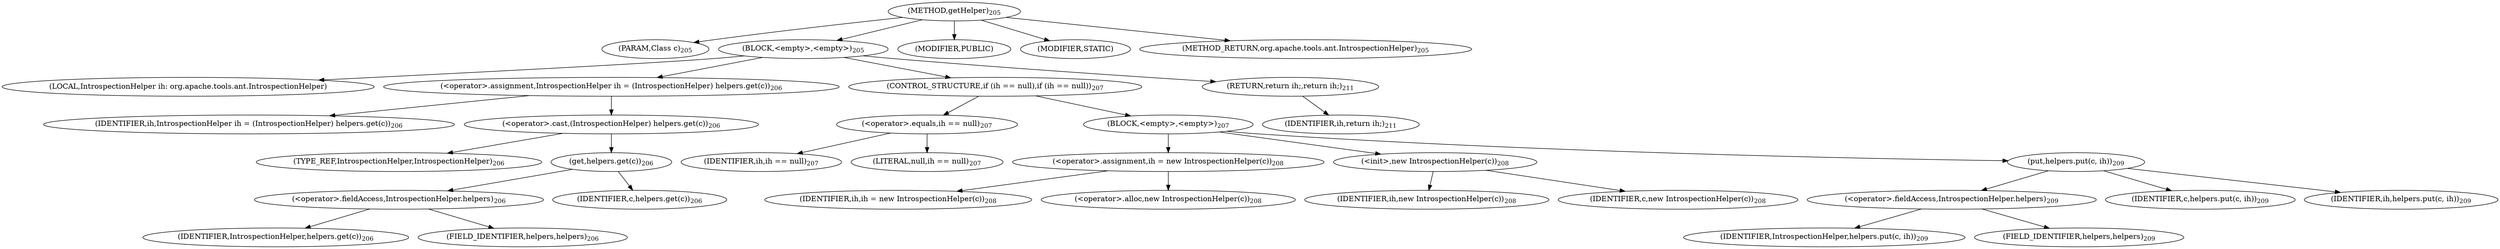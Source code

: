 digraph "getHelper" {  
"413" [label = <(METHOD,getHelper)<SUB>205</SUB>> ]
"414" [label = <(PARAM,Class c)<SUB>205</SUB>> ]
"415" [label = <(BLOCK,&lt;empty&gt;,&lt;empty&gt;)<SUB>205</SUB>> ]
"12" [label = <(LOCAL,IntrospectionHelper ih: org.apache.tools.ant.IntrospectionHelper)> ]
"416" [label = <(&lt;operator&gt;.assignment,IntrospectionHelper ih = (IntrospectionHelper) helpers.get(c))<SUB>206</SUB>> ]
"417" [label = <(IDENTIFIER,ih,IntrospectionHelper ih = (IntrospectionHelper) helpers.get(c))<SUB>206</SUB>> ]
"418" [label = <(&lt;operator&gt;.cast,(IntrospectionHelper) helpers.get(c))<SUB>206</SUB>> ]
"419" [label = <(TYPE_REF,IntrospectionHelper,IntrospectionHelper)<SUB>206</SUB>> ]
"420" [label = <(get,helpers.get(c))<SUB>206</SUB>> ]
"421" [label = <(&lt;operator&gt;.fieldAccess,IntrospectionHelper.helpers)<SUB>206</SUB>> ]
"422" [label = <(IDENTIFIER,IntrospectionHelper,helpers.get(c))<SUB>206</SUB>> ]
"423" [label = <(FIELD_IDENTIFIER,helpers,helpers)<SUB>206</SUB>> ]
"424" [label = <(IDENTIFIER,c,helpers.get(c))<SUB>206</SUB>> ]
"425" [label = <(CONTROL_STRUCTURE,if (ih == null),if (ih == null))<SUB>207</SUB>> ]
"426" [label = <(&lt;operator&gt;.equals,ih == null)<SUB>207</SUB>> ]
"427" [label = <(IDENTIFIER,ih,ih == null)<SUB>207</SUB>> ]
"428" [label = <(LITERAL,null,ih == null)<SUB>207</SUB>> ]
"429" [label = <(BLOCK,&lt;empty&gt;,&lt;empty&gt;)<SUB>207</SUB>> ]
"430" [label = <(&lt;operator&gt;.assignment,ih = new IntrospectionHelper(c))<SUB>208</SUB>> ]
"431" [label = <(IDENTIFIER,ih,ih = new IntrospectionHelper(c))<SUB>208</SUB>> ]
"432" [label = <(&lt;operator&gt;.alloc,new IntrospectionHelper(c))<SUB>208</SUB>> ]
"433" [label = <(&lt;init&gt;,new IntrospectionHelper(c))<SUB>208</SUB>> ]
"11" [label = <(IDENTIFIER,ih,new IntrospectionHelper(c))<SUB>208</SUB>> ]
"434" [label = <(IDENTIFIER,c,new IntrospectionHelper(c))<SUB>208</SUB>> ]
"435" [label = <(put,helpers.put(c, ih))<SUB>209</SUB>> ]
"436" [label = <(&lt;operator&gt;.fieldAccess,IntrospectionHelper.helpers)<SUB>209</SUB>> ]
"437" [label = <(IDENTIFIER,IntrospectionHelper,helpers.put(c, ih))<SUB>209</SUB>> ]
"438" [label = <(FIELD_IDENTIFIER,helpers,helpers)<SUB>209</SUB>> ]
"439" [label = <(IDENTIFIER,c,helpers.put(c, ih))<SUB>209</SUB>> ]
"440" [label = <(IDENTIFIER,ih,helpers.put(c, ih))<SUB>209</SUB>> ]
"441" [label = <(RETURN,return ih;,return ih;)<SUB>211</SUB>> ]
"442" [label = <(IDENTIFIER,ih,return ih;)<SUB>211</SUB>> ]
"443" [label = <(MODIFIER,PUBLIC)> ]
"444" [label = <(MODIFIER,STATIC)> ]
"445" [label = <(METHOD_RETURN,org.apache.tools.ant.IntrospectionHelper)<SUB>205</SUB>> ]
  "413" -> "414" 
  "413" -> "415" 
  "413" -> "443" 
  "413" -> "444" 
  "413" -> "445" 
  "415" -> "12" 
  "415" -> "416" 
  "415" -> "425" 
  "415" -> "441" 
  "416" -> "417" 
  "416" -> "418" 
  "418" -> "419" 
  "418" -> "420" 
  "420" -> "421" 
  "420" -> "424" 
  "421" -> "422" 
  "421" -> "423" 
  "425" -> "426" 
  "425" -> "429" 
  "426" -> "427" 
  "426" -> "428" 
  "429" -> "430" 
  "429" -> "433" 
  "429" -> "435" 
  "430" -> "431" 
  "430" -> "432" 
  "433" -> "11" 
  "433" -> "434" 
  "435" -> "436" 
  "435" -> "439" 
  "435" -> "440" 
  "436" -> "437" 
  "436" -> "438" 
  "441" -> "442" 
}
